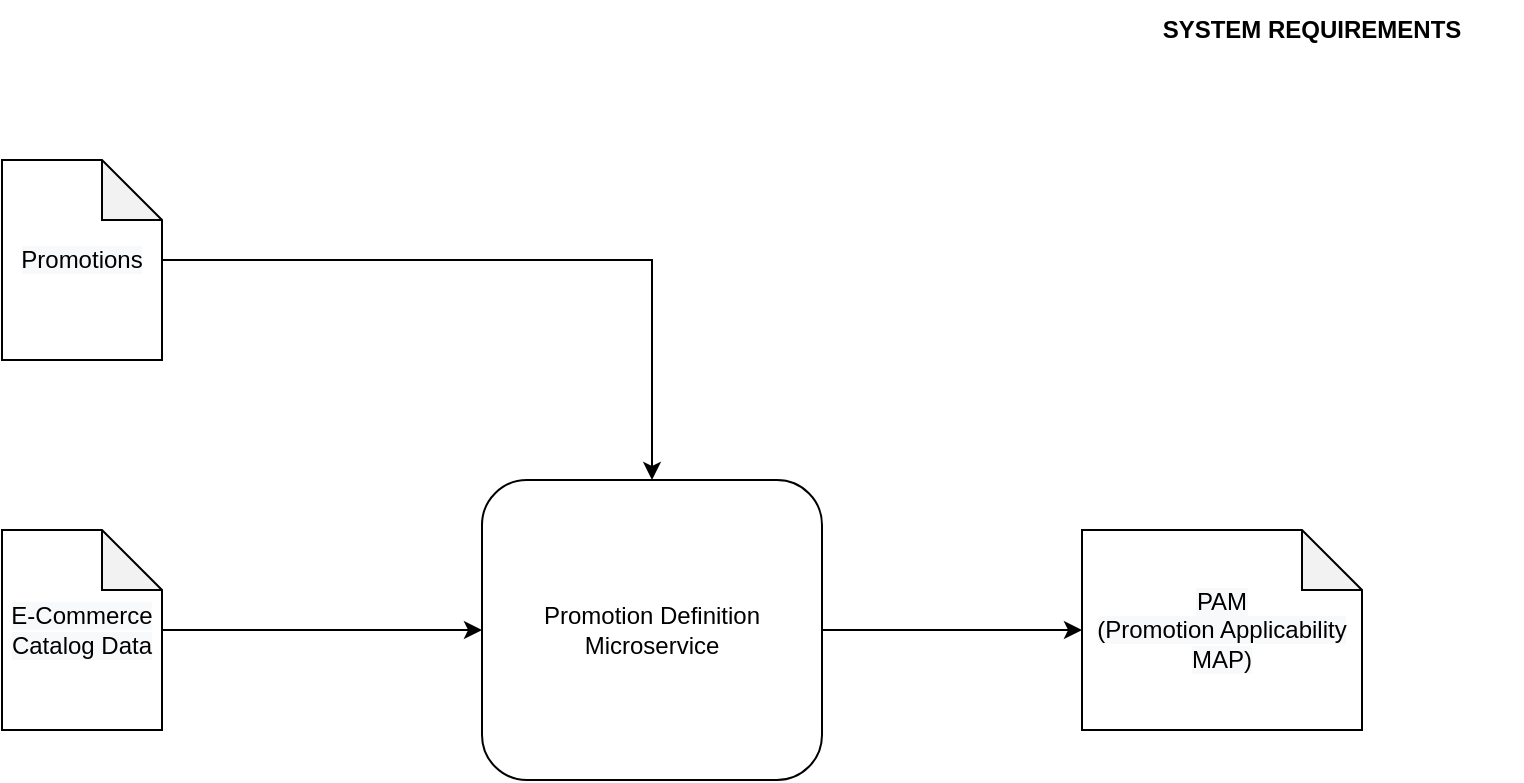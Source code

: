 <mxfile version="13.7.3" type="device" pages="4"><diagram id="Zpag0s_HKcgHc7mQ2Ff8" name="System Requirements"><mxGraphModel dx="1186" dy="770" grid="1" gridSize="10" guides="1" tooltips="1" connect="1" arrows="1" fold="1" page="1" pageScale="1" pageWidth="850" pageHeight="1100" math="0" shadow="0"><root><mxCell id="1zmWm1ssWEdjeFOodPyp-0"/><mxCell id="1zmWm1ssWEdjeFOodPyp-1" parent="1zmWm1ssWEdjeFOodPyp-0"/><mxCell id="zmmS71Q0zqLSXc9dk6ML-12" style="edgeStyle=orthogonalEdgeStyle;rounded=0;orthogonalLoop=1;jettySize=auto;html=1;" edge="1" parent="1zmWm1ssWEdjeFOodPyp-1" source="zmmS71Q0zqLSXc9dk6ML-0" target="zmmS71Q0zqLSXc9dk6ML-11"><mxGeometry relative="1" as="geometry"/></mxCell><mxCell id="zmmS71Q0zqLSXc9dk6ML-0" value="Promotion Definition Microservice" style="rounded=1;whiteSpace=wrap;html=1;" vertex="1" parent="1zmWm1ssWEdjeFOodPyp-1"><mxGeometry x="330" y="310" width="170" height="150" as="geometry"/></mxCell><mxCell id="zmmS71Q0zqLSXc9dk6ML-8" style="edgeStyle=orthogonalEdgeStyle;rounded=0;orthogonalLoop=1;jettySize=auto;html=1;entryX=0;entryY=0.5;entryDx=0;entryDy=0;" edge="1" parent="1zmWm1ssWEdjeFOodPyp-1" source="zmmS71Q0zqLSXc9dk6ML-7" target="zmmS71Q0zqLSXc9dk6ML-0"><mxGeometry relative="1" as="geometry"/></mxCell><mxCell id="zmmS71Q0zqLSXc9dk6ML-7" value="&lt;meta charset=&quot;utf-8&quot;&gt;&lt;span style=&quot;color: rgb(0, 0, 0); font-family: helvetica; font-size: 12px; font-style: normal; font-weight: 400; letter-spacing: normal; text-align: center; text-indent: 0px; text-transform: none; word-spacing: 0px; background-color: rgb(248, 249, 250); display: inline; float: none;&quot;&gt;E-Commerce Catalog Data&lt;/span&gt;" style="shape=note;whiteSpace=wrap;html=1;backgroundOutline=1;darkOpacity=0.05;align=center;" vertex="1" parent="1zmWm1ssWEdjeFOodPyp-1"><mxGeometry x="90" y="335" width="80" height="100" as="geometry"/></mxCell><mxCell id="zmmS71Q0zqLSXc9dk6ML-10" style="edgeStyle=orthogonalEdgeStyle;rounded=0;orthogonalLoop=1;jettySize=auto;html=1;" edge="1" parent="1zmWm1ssWEdjeFOodPyp-1" source="zmmS71Q0zqLSXc9dk6ML-9" target="zmmS71Q0zqLSXc9dk6ML-0"><mxGeometry relative="1" as="geometry"/></mxCell><mxCell id="zmmS71Q0zqLSXc9dk6ML-9" value="&lt;span style=&quot;color: rgb(0 , 0 , 0) ; font-family: &amp;#34;helvetica&amp;#34; ; font-size: 12px ; font-style: normal ; font-weight: 400 ; letter-spacing: normal ; text-align: center ; text-indent: 0px ; text-transform: none ; word-spacing: 0px ; background-color: rgb(248 , 249 , 250) ; display: inline ; float: none&quot;&gt;Promotions&lt;/span&gt;" style="shape=note;whiteSpace=wrap;html=1;backgroundOutline=1;darkOpacity=0.05;align=center;" vertex="1" parent="1zmWm1ssWEdjeFOodPyp-1"><mxGeometry x="90" y="150" width="80" height="100" as="geometry"/></mxCell><mxCell id="zmmS71Q0zqLSXc9dk6ML-11" value="&lt;span style=&quot;color: rgb(0 , 0 , 0) ; font-family: &amp;#34;helvetica&amp;#34; ; font-size: 12px ; font-style: normal ; font-weight: 400 ; letter-spacing: normal ; text-align: center ; text-indent: 0px ; text-transform: none ; word-spacing: 0px ; background-color: rgb(248 , 249 , 250) ; display: inline ; float: none&quot;&gt;PAM&lt;br&gt;(Promotion Applicability MAP)&lt;br&gt;&lt;/span&gt;" style="shape=note;whiteSpace=wrap;html=1;backgroundOutline=1;darkOpacity=0.05;align=center;" vertex="1" parent="1zmWm1ssWEdjeFOodPyp-1"><mxGeometry x="630" y="335" width="140" height="100" as="geometry"/></mxCell><mxCell id="xbnkhYoAvBL807cdw3i9-0" value="SYSTEM REQUIREMENTS" style="text;html=1;strokeColor=none;fillColor=none;align=center;verticalAlign=middle;whiteSpace=wrap;rounded=0;fontStyle=1" vertex="1" parent="1zmWm1ssWEdjeFOodPyp-1"><mxGeometry x="640" y="70" width="210" height="30" as="geometry"/></mxCell></root></mxGraphModel></diagram><diagram id="KKYjf8j0FIZWsQQJv1xd" name="System Context View"><mxGraphModel dx="1186" dy="770" grid="1" gridSize="10" guides="1" tooltips="1" connect="1" arrows="1" fold="1" page="1" pageScale="1" pageWidth="850" pageHeight="1100" math="0" shadow="0"><root><mxCell id="0"/><mxCell id="1" parent="0"/><mxCell id="bUJmGpyCl6FJWYKitiic-9" style="edgeStyle=orthogonalEdgeStyle;rounded=0;orthogonalLoop=1;jettySize=auto;html=1;entryX=1;entryY=0.5;entryDx=0;entryDy=0;" edge="1" parent="1" source="bUJmGpyCl6FJWYKitiic-1" target="bUJmGpyCl6FJWYKitiic-8"><mxGeometry relative="1" as="geometry"/></mxCell><mxCell id="bUJmGpyCl6FJWYKitiic-1" value="Promotion Definition Microservice" style="rounded=1;whiteSpace=wrap;html=1;" vertex="1" parent="1"><mxGeometry x="330" y="310" width="170" height="150" as="geometry"/></mxCell><mxCell id="bUJmGpyCl6FJWYKitiic-3" style="edgeStyle=orthogonalEdgeStyle;rounded=0;orthogonalLoop=1;jettySize=auto;html=1;" edge="1" parent="1" source="bUJmGpyCl6FJWYKitiic-2" target="bUJmGpyCl6FJWYKitiic-1"><mxGeometry relative="1" as="geometry"/></mxCell><mxCell id="bUJmGpyCl6FJWYKitiic-2" value="Business User" style="html=1;verticalLabelPosition=bottom;align=center;labelBackgroundColor=#ffffff;verticalAlign=top;strokeWidth=2;strokeColor=#0080F0;fillColor=#ffffff;shadow=0;dashed=0;shape=mxgraph.ios7.icons.user;" vertex="1" parent="1"><mxGeometry x="130" y="170" width="30" height="30" as="geometry"/></mxCell><mxCell id="bUJmGpyCl6FJWYKitiic-4" value="creates/modifies promotions" style="text;html=1;strokeColor=none;fillColor=none;align=center;verticalAlign=middle;whiteSpace=wrap;rounded=0;" vertex="1" parent="1"><mxGeometry x="180" y="160" width="170" height="20" as="geometry"/></mxCell><mxCell id="bUJmGpyCl6FJWYKitiic-8" value="Code Catalog Service" style="rounded=1;whiteSpace=wrap;html=1;align=center;" vertex="1" parent="1"><mxGeometry x="10" y="355" width="140" height="60" as="geometry"/></mxCell><mxCell id="bUJmGpyCl6FJWYKitiic-10" value="get e-commerce data" style="text;html=1;align=center;verticalAlign=middle;resizable=0;points=[];autosize=1;" vertex="1" parent="1"><mxGeometry x="180" y="360" width="130" height="20" as="geometry"/></mxCell><mxCell id="bUJmGpyCl6FJWYKitiic-21" style="edgeStyle=orthogonalEdgeStyle;rounded=0;orthogonalLoop=1;jettySize=auto;html=1;entryX=1;entryY=0.25;entryDx=0;entryDy=0;" edge="1" parent="1" source="bUJmGpyCl6FJWYKitiic-11" target="bUJmGpyCl6FJWYKitiic-1"><mxGeometry relative="1" as="geometry"/></mxCell><mxCell id="bUJmGpyCl6FJWYKitiic-11" value="In-Store Promotion Engine (POS)" style="rounded=1;whiteSpace=wrap;html=1;align=center;" vertex="1" parent="1"><mxGeometry x="700" y="290" width="140" height="75" as="geometry"/></mxCell><mxCell id="bUJmGpyCl6FJWYKitiic-16" value="get PAM as files" style="text;html=1;align=center;verticalAlign=middle;resizable=0;points=[];autosize=1;" vertex="1" parent="1"><mxGeometry x="600" y="302" width="100" height="20" as="geometry"/></mxCell><mxCell id="bUJmGpyCl6FJWYKitiic-17" value="get PAM using HTTP" style="text;html=1;align=center;verticalAlign=middle;resizable=0;points=[];autosize=1;" vertex="1" parent="1"><mxGeometry x="570" y="442" width="130" height="20" as="geometry"/></mxCell><mxCell id="bUJmGpyCl6FJWYKitiic-23" style="edgeStyle=orthogonalEdgeStyle;rounded=0;orthogonalLoop=1;jettySize=auto;html=1;entryX=1;entryY=0.75;entryDx=0;entryDy=0;" edge="1" parent="1" source="bUJmGpyCl6FJWYKitiic-22" target="bUJmGpyCl6FJWYKitiic-1"><mxGeometry relative="1" as="geometry"/></mxCell><mxCell id="bUJmGpyCl6FJWYKitiic-22" value="E-Commerce Promotion Engine" style="rounded=1;whiteSpace=wrap;html=1;align=center;" vertex="1" parent="1"><mxGeometry x="700" y="400" width="140" height="75" as="geometry"/></mxCell><mxCell id="bUJmGpyCl6FJWYKitiic-24" value="SYSTEM CONTEXT VIEW" style="text;html=1;strokeColor=none;fillColor=none;align=center;verticalAlign=middle;whiteSpace=wrap;rounded=0;fontStyle=1" vertex="1" parent="1"><mxGeometry x="640" y="70" width="210" height="30" as="geometry"/></mxCell></root></mxGraphModel></diagram><diagram id="rbJYjtm9TBNYpmV8c1C5" name="System Container View"><mxGraphModel dx="2245" dy="906" grid="1" gridSize="10" guides="1" tooltips="1" connect="1" arrows="1" fold="1" page="1" pageScale="1" pageWidth="850" pageHeight="1100" math="0" shadow="0"><root><mxCell id="1LGyEJAnOOZ0JaDAiIai-0"/><mxCell id="1LGyEJAnOOZ0JaDAiIai-1" parent="1LGyEJAnOOZ0JaDAiIai-0"/><mxCell id="U9OLG_Hteceqw4Q2qJX0-29" value="" style="rounded=0;whiteSpace=wrap;html=1;align=center;dashed=1;fillColor=none;" vertex="1" parent="1LGyEJAnOOZ0JaDAiIai-1"><mxGeometry x="40" y="210" width="620" height="650" as="geometry"/></mxCell><mxCell id="im99uKLSqvzT0DDzLVM--13" value="SYSTEM CONTAINER VIEW" style="text;html=1;strokeColor=none;fillColor=none;align=center;verticalAlign=middle;whiteSpace=wrap;rounded=0;fontStyle=1" vertex="1" parent="1LGyEJAnOOZ0JaDAiIai-1"><mxGeometry x="640" y="70" width="210" height="30" as="geometry"/></mxCell><mxCell id="im99uKLSqvzT0DDzLVM--16" style="edgeStyle=orthogonalEdgeStyle;rounded=0;orthogonalLoop=1;jettySize=auto;html=1;" edge="1" parent="1LGyEJAnOOZ0JaDAiIai-1" source="im99uKLSqvzT0DDzLVM--14" target="im99uKLSqvzT0DDzLVM--15"><mxGeometry relative="1" as="geometry"/></mxCell><mxCell id="U9OLG_Hteceqw4Q2qJX0-17" style="edgeStyle=orthogonalEdgeStyle;rounded=0;orthogonalLoop=1;jettySize=auto;html=1;dashed=1;endArrow=none;endFill=0;" edge="1" parent="1LGyEJAnOOZ0JaDAiIai-1" source="im99uKLSqvzT0DDzLVM--14" target="U9OLG_Hteceqw4Q2qJX0-15"><mxGeometry relative="1" as="geometry"/></mxCell><mxCell id="im99uKLSqvzT0DDzLVM--14" value="Promotions UI module" style="rounded=1;whiteSpace=wrap;html=1;" vertex="1" parent="1LGyEJAnOOZ0JaDAiIai-1"><mxGeometry x="290" y="250" width="135" height="50" as="geometry"/></mxCell><mxCell id="im99uKLSqvzT0DDzLVM--25" style="edgeStyle=orthogonalEdgeStyle;rounded=0;orthogonalLoop=1;jettySize=auto;html=1;entryX=0.5;entryY=0;entryDx=0;entryDy=0;entryPerimeter=0;exitX=0.75;exitY=1;exitDx=0;exitDy=0;" edge="1" parent="1LGyEJAnOOZ0JaDAiIai-1" source="im99uKLSqvzT0DDzLVM--15" target="im99uKLSqvzT0DDzLVM--24"><mxGeometry relative="1" as="geometry"/></mxCell><mxCell id="U9OLG_Hteceqw4Q2qJX0-8" style="edgeStyle=orthogonalEdgeStyle;rounded=0;orthogonalLoop=1;jettySize=auto;html=1;entryX=0.5;entryY=0;entryDx=0;entryDy=0;" edge="1" parent="1LGyEJAnOOZ0JaDAiIai-1" source="im99uKLSqvzT0DDzLVM--15" target="U9OLG_Hteceqw4Q2qJX0-3"><mxGeometry relative="1" as="geometry"><Array as="points"><mxPoint x="358" y="580"/><mxPoint x="274" y="580"/></Array></mxGeometry></mxCell><mxCell id="U9OLG_Hteceqw4Q2qJX0-9" style="edgeStyle=orthogonalEdgeStyle;rounded=0;orthogonalLoop=1;jettySize=auto;html=1;entryX=0.5;entryY=0;entryDx=0;entryDy=0;entryPerimeter=0;" edge="1" parent="1LGyEJAnOOZ0JaDAiIai-1" source="im99uKLSqvzT0DDzLVM--15" target="U9OLG_Hteceqw4Q2qJX0-5"><mxGeometry relative="1" as="geometry"><Array as="points"><mxPoint x="358" y="580"/><mxPoint x="358" y="644"/></Array></mxGeometry></mxCell><mxCell id="U9OLG_Hteceqw4Q2qJX0-11" style="edgeStyle=orthogonalEdgeStyle;rounded=0;orthogonalLoop=1;jettySize=auto;html=1;entryX=0.5;entryY=0.16;entryDx=0;entryDy=0;entryPerimeter=0;" edge="1" parent="1LGyEJAnOOZ0JaDAiIai-1" source="im99uKLSqvzT0DDzLVM--15" target="U9OLG_Hteceqw4Q2qJX0-4"><mxGeometry relative="1" as="geometry"><Array as="points"><mxPoint x="358" y="580"/><mxPoint x="443" y="580"/></Array></mxGeometry></mxCell><mxCell id="U9OLG_Hteceqw4Q2qJX0-14" style="edgeStyle=orthogonalEdgeStyle;rounded=0;orthogonalLoop=1;jettySize=auto;html=1;entryX=0.175;entryY=0.5;entryDx=0;entryDy=0;entryPerimeter=0;" edge="1" parent="1LGyEJAnOOZ0JaDAiIai-1" source="im99uKLSqvzT0DDzLVM--15" target="U9OLG_Hteceqw4Q2qJX0-13"><mxGeometry relative="1" as="geometry"/></mxCell><mxCell id="U9OLG_Hteceqw4Q2qJX0-22" style="edgeStyle=orthogonalEdgeStyle;rounded=0;orthogonalLoop=1;jettySize=auto;html=1;endArrow=classic;endFill=1;exitX=0.5;exitY=1;exitDx=0;exitDy=0;" edge="1" parent="1LGyEJAnOOZ0JaDAiIai-1" source="im99uKLSqvzT0DDzLVM--15" target="U9OLG_Hteceqw4Q2qJX0-21"><mxGeometry relative="1" as="geometry"><Array as="points"><mxPoint x="358" y="580"/><mxPoint x="183" y="580"/></Array></mxGeometry></mxCell><mxCell id="im99uKLSqvzT0DDzLVM--15" value="Promo Definitions Microservice (APIs)" style="rounded=1;whiteSpace=wrap;html=1;" vertex="1" parent="1LGyEJAnOOZ0JaDAiIai-1"><mxGeometry x="290" y="420" width="135" height="50" as="geometry"/></mxCell><mxCell id="im99uKLSqvzT0DDzLVM--22" style="edgeStyle=orthogonalEdgeStyle;rounded=0;orthogonalLoop=1;jettySize=auto;html=1;entryX=0.024;entryY=0.5;entryDx=0;entryDy=0;entryPerimeter=0;exitX=0.825;exitY=0.5;exitDx=0;exitDy=0;exitPerimeter=0;" edge="1" parent="1LGyEJAnOOZ0JaDAiIai-1" source="im99uKLSqvzT0DDzLVM--18" target="im99uKLSqvzT0DDzLVM--19"><mxGeometry relative="1" as="geometry"/></mxCell><mxCell id="im99uKLSqvzT0DDzLVM--18" value="&lt;font color=&quot;#000000&quot;&gt;&lt;span style=&quot;font-size: 12px ; font-weight: 400&quot;&gt;Dataflow&lt;/span&gt;&lt;/font&gt;" style="html=1;fillColor=#5184F3;strokeColor=none;verticalAlign=top;labelPosition=center;verticalLabelPosition=bottom;align=center;spacingTop=-6;fontSize=11;fontStyle=1;fontColor=#999999;shape=mxgraph.gcp2.hexIcon;prIcon=cloud_dataflow" vertex="1" parent="1LGyEJAnOOZ0JaDAiIai-1"><mxGeometry x="50" y="415.75" width="66" height="58.5" as="geometry"/></mxCell><mxCell id="im99uKLSqvzT0DDzLVM--23" style="edgeStyle=orthogonalEdgeStyle;rounded=0;orthogonalLoop=1;jettySize=auto;html=1;entryX=0;entryY=0.5;entryDx=0;entryDy=0;" edge="1" parent="1LGyEJAnOOZ0JaDAiIai-1" source="im99uKLSqvzT0DDzLVM--19" target="im99uKLSqvzT0DDzLVM--15"><mxGeometry relative="1" as="geometry"/></mxCell><mxCell id="im99uKLSqvzT0DDzLVM--19" value="Pubsub" style="shape=mxgraph.gcp.big_data.cloud_pubsub;html=1;fillColor=#4387FD;gradientColor=#4683EA;strokeColor=none;verticalLabelPosition=bottom;verticalAlign=top;align=center;" vertex="1" parent="1LGyEJAnOOZ0JaDAiIai-1"><mxGeometry x="180" y="427" width="41" height="36" as="geometry"/></mxCell><mxCell id="U9OLG_Hteceqw4Q2qJX0-2" style="edgeStyle=orthogonalEdgeStyle;rounded=0;orthogonalLoop=1;jettySize=auto;html=1;entryX=0;entryY=0.5;entryDx=0;entryDy=0;" edge="1" parent="1LGyEJAnOOZ0JaDAiIai-1" source="im99uKLSqvzT0DDzLVM--24" target="U9OLG_Hteceqw4Q2qJX0-1"><mxGeometry relative="1" as="geometry"/></mxCell><mxCell id="im99uKLSqvzT0DDzLVM--24" value="Pubsub" style="shape=mxgraph.gcp.big_data.cloud_pubsub;html=1;fillColor=#4387FD;gradientColor=#4683EA;strokeColor=none;verticalLabelPosition=bottom;verticalAlign=top;align=center;" vertex="1" parent="1LGyEJAnOOZ0JaDAiIai-1"><mxGeometry x="490" y="520.5" width="41" height="36" as="geometry"/></mxCell><mxCell id="U9OLG_Hteceqw4Q2qJX0-0" value="In-Store Promotion Engine (POS)" style="rounded=1;whiteSpace=wrap;html=1;align=center;" vertex="1" parent="1LGyEJAnOOZ0JaDAiIai-1"><mxGeometry x="765" y="772.5" width="140" height="75" as="geometry"/></mxCell><mxCell id="U9OLG_Hteceqw4Q2qJX0-23" style="edgeStyle=orthogonalEdgeStyle;rounded=0;orthogonalLoop=1;jettySize=auto;html=1;entryX=0.825;entryY=0.5;entryDx=0;entryDy=0;entryPerimeter=0;endArrow=classic;endFill=1;exitX=0.5;exitY=1;exitDx=0;exitDy=0;" edge="1" parent="1LGyEJAnOOZ0JaDAiIai-1" source="U9OLG_Hteceqw4Q2qJX0-1" target="U9OLG_Hteceqw4Q2qJX0-4"><mxGeometry relative="1" as="geometry"><Array as="points"><mxPoint x="835" y="669"/></Array></mxGeometry></mxCell><mxCell id="U9OLG_Hteceqw4Q2qJX0-1" value="E-Commerce Promotion Engine" style="rounded=1;whiteSpace=wrap;html=1;align=center;" vertex="1" parent="1LGyEJAnOOZ0JaDAiIai-1"><mxGeometry x="765" y="501" width="140" height="75" as="geometry"/></mxCell><mxCell id="U9OLG_Hteceqw4Q2qJX0-3" value="&lt;span style=&quot;background-color: rgb(248 , 249 , 250)&quot;&gt;Neo4j&lt;/span&gt;" style="shape=image;html=1;verticalAlign=top;verticalLabelPosition=bottom;labelBackgroundColor=#ffffff;imageAspect=0;aspect=fixed;image=https://cdn4.iconfinder.com/data/icons/logos-brands-5/24/neo4j-128.png" vertex="1" parent="1LGyEJAnOOZ0JaDAiIai-1"><mxGeometry x="250" y="645.25" width="48" height="48" as="geometry"/></mxCell><mxCell id="U9OLG_Hteceqw4Q2qJX0-4" value="&lt;font color=&quot;#000000&quot;&gt;&lt;span style=&quot;font-size: 12px ; font-weight: 400&quot;&gt;Redis&lt;/span&gt;&lt;/font&gt;" style="html=1;fillColor=#5184F3;strokeColor=none;verticalAlign=top;labelPosition=center;verticalLabelPosition=bottom;align=center;spacingTop=-6;fontSize=11;fontStyle=1;fontColor=#999999;shape=mxgraph.gcp2.hexIcon;prIcon=cloud_memorystore;labelBackgroundColor=none;" vertex="1" parent="1LGyEJAnOOZ0JaDAiIai-1"><mxGeometry x="410" y="640" width="66" height="58.5" as="geometry"/></mxCell><mxCell id="U9OLG_Hteceqw4Q2qJX0-5" value="PostgreSQL" style="verticalLabelPosition=bottom;html=1;verticalAlign=top;align=center;strokeColor=none;fillColor=#00BEF2;shape=mxgraph.azure.sql_database;" vertex="1" parent="1LGyEJAnOOZ0JaDAiIai-1"><mxGeometry x="338.75" y="645.25" width="37.5" height="50" as="geometry"/></mxCell><mxCell id="U9OLG_Hteceqw4Q2qJX0-13" value="&lt;font color=&quot;#000000&quot;&gt;&lt;span style=&quot;font-size: 12px ; font-weight: 400&quot;&gt;Datastore&lt;/span&gt;&lt;/font&gt;" style="html=1;fillColor=#5184F3;strokeColor=none;verticalAlign=top;labelPosition=center;verticalLabelPosition=bottom;align=center;spacingTop=-6;fontSize=11;fontStyle=1;fontColor=#999999;shape=mxgraph.gcp2.hexIcon;prIcon=cloud_memorystore" vertex="1" parent="1LGyEJAnOOZ0JaDAiIai-1"><mxGeometry x="574" y="415.75" width="66" height="58.5" as="geometry"/></mxCell><mxCell id="U9OLG_Hteceqw4Q2qJX0-18" style="edgeStyle=orthogonalEdgeStyle;rounded=0;orthogonalLoop=1;jettySize=auto;html=1;entryX=1;entryY=0.25;entryDx=0;entryDy=0;dashed=1;endArrow=none;endFill=0;" edge="1" parent="1LGyEJAnOOZ0JaDAiIai-1" source="U9OLG_Hteceqw4Q2qJX0-15" target="im99uKLSqvzT0DDzLVM--15"><mxGeometry relative="1" as="geometry"/></mxCell><mxCell id="U9OLG_Hteceqw4Q2qJX0-15" value="" style="shape=mxgraph.gcp.management_tools.stackdriver;html=1;fillColor=#4387FD;gradientColor=#4683EA;strokeColor=none;verticalLabelPosition=bottom;verticalAlign=top;align=center;" vertex="1" parent="1LGyEJAnOOZ0JaDAiIai-1"><mxGeometry x="490" y="320" width="43.38" height="38" as="geometry"/></mxCell><mxCell id="U9OLG_Hteceqw4Q2qJX0-16" value="Stackdriver" style="text;html=1;resizable=0;points=[];autosize=1;align=left;verticalAlign=top;spacingTop=-4;" vertex="1" parent="1LGyEJAnOOZ0JaDAiIai-1"><mxGeometry x="480" y="358" width="80" height="20" as="geometry"/></mxCell><mxCell id="U9OLG_Hteceqw4Q2qJX0-19" value="logging" style="text;html=1;align=center;verticalAlign=middle;resizable=0;points=[];autosize=1;" vertex="1" parent="1LGyEJAnOOZ0JaDAiIai-1"><mxGeometry x="450" y="250" width="50" height="20" as="geometry"/></mxCell><mxCell id="U9OLG_Hteceqw4Q2qJX0-20" value="logging" style="text;html=1;align=center;verticalAlign=middle;resizable=0;points=[];autosize=1;" vertex="1" parent="1LGyEJAnOOZ0JaDAiIai-1"><mxGeometry x="410" y="370" width="50" height="20" as="geometry"/></mxCell><mxCell id="U9OLG_Hteceqw4Q2qJX0-26" style="edgeStyle=orthogonalEdgeStyle;rounded=0;orthogonalLoop=1;jettySize=auto;html=1;endArrow=classic;endFill=1;exitX=0;exitY=0.5;exitDx=0;exitDy=0;" edge="1" parent="1LGyEJAnOOZ0JaDAiIai-1" source="U9OLG_Hteceqw4Q2qJX0-0" target="U9OLG_Hteceqw4Q2qJX0-21"><mxGeometry relative="1" as="geometry"><mxPoint x="376.25" y="810" as="sourcePoint"/><Array as="points"><mxPoint x="183" y="810"/></Array></mxGeometry></mxCell><mxCell id="U9OLG_Hteceqw4Q2qJX0-21" value="GCP Storage" style="shape=mxgraph.gcp.storage_databases.cloud_storage;html=1;fillColor=#4387FD;gradientColor=#4683EA;strokeColor=none;verticalLabelPosition=bottom;verticalAlign=top;align=center;" vertex="1" parent="1LGyEJAnOOZ0JaDAiIai-1"><mxGeometry x="160.0" y="649.25" width="45.66" height="40" as="geometry"/></mxCell><mxCell id="U9OLG_Hteceqw4Q2qJX0-24" value="PAM (using HTTP)" style="text;html=1;align=center;verticalAlign=middle;resizable=0;points=[];autosize=1;" vertex="1" parent="1LGyEJAnOOZ0JaDAiIai-1"><mxGeometry x="720" y="649.25" width="120" height="20" as="geometry"/></mxCell><mxCell id="U9OLG_Hteceqw4Q2qJX0-28" value="JSON PAM (files)" style="text;html=1;align=center;verticalAlign=middle;resizable=0;points=[];autosize=1;" vertex="1" parent="1LGyEJAnOOZ0JaDAiIai-1"><mxGeometry x="660" y="790" width="110" height="20" as="geometry"/></mxCell><mxCell id="U9OLG_Hteceqw4Q2qJX0-31" value="Promotion Definition Service" style="text;html=1;strokeColor=none;fillColor=none;align=center;verticalAlign=middle;whiteSpace=wrap;rounded=0;dashed=1;" vertex="1" parent="1LGyEJAnOOZ0JaDAiIai-1"><mxGeometry x="500" y="190" width="160" height="20" as="geometry"/></mxCell><mxCell id="DSVN9EQf3zHTK70FJ4BO-2" style="edgeStyle=orthogonalEdgeStyle;rounded=0;orthogonalLoop=1;jettySize=auto;html=1;endArrow=classic;endFill=1;" edge="1" parent="1LGyEJAnOOZ0JaDAiIai-1" source="DSVN9EQf3zHTK70FJ4BO-0" target="im99uKLSqvzT0DDzLVM--14"><mxGeometry relative="1" as="geometry"/></mxCell><mxCell id="DSVN9EQf3zHTK70FJ4BO-0" value="Business User" style="html=1;verticalLabelPosition=bottom;align=center;labelBackgroundColor=#ffffff;verticalAlign=top;strokeWidth=2;strokeColor=#0080F0;fillColor=#ffffff;shadow=0;dashed=0;shape=mxgraph.ios7.icons.user;" vertex="1" parent="1LGyEJAnOOZ0JaDAiIai-1"><mxGeometry x="116" y="110" width="30" height="30" as="geometry"/></mxCell><mxCell id="DSVN9EQf3zHTK70FJ4BO-3" style="edgeStyle=orthogonalEdgeStyle;rounded=0;orthogonalLoop=1;jettySize=auto;html=1;entryX=0.175;entryY=0.5;entryDx=0;entryDy=0;entryPerimeter=0;endArrow=classic;endFill=1;" edge="1" parent="1LGyEJAnOOZ0JaDAiIai-1" source="DSVN9EQf3zHTK70FJ4BO-1" target="im99uKLSqvzT0DDzLVM--18"><mxGeometry relative="1" as="geometry"/></mxCell><mxCell id="DSVN9EQf3zHTK70FJ4BO-1" value="Code Catalog Service" style="rounded=1;whiteSpace=wrap;html=1;align=center;" vertex="1" parent="1LGyEJAnOOZ0JaDAiIai-1"><mxGeometry x="-200" y="415" width="140" height="60" as="geometry"/></mxCell></root></mxGraphModel></diagram><diagram id="PuvBCMaWYR6RUDB_UIQX" name="System Component View - V1"><mxGraphModel dx="2036" dy="1870" grid="1" gridSize="10" guides="1" tooltips="1" connect="1" arrows="1" fold="1" page="1" pageScale="1" pageWidth="850" pageHeight="1100" math="0" shadow="0"><root><mxCell id="zZ54zkMiE90oZhSytaFp-0"/><mxCell id="zZ54zkMiE90oZhSytaFp-1" parent="zZ54zkMiE90oZhSytaFp-0"/><mxCell id="uJLdLbtu0_hs-C6RDYT_-2" value="" style="rounded=0;whiteSpace=wrap;html=1;align=center;dashed=1;fillColor=none;" vertex="1" parent="zZ54zkMiE90oZhSytaFp-1"><mxGeometry x="620" y="500" width="220" height="100" as="geometry"/></mxCell><mxCell id="zZ54zkMiE90oZhSytaFp-3" value="SYSTEM COMPONENT VIEW - V1&lt;br&gt;MICROKERNEL ARCHITECTURE" style="text;html=1;strokeColor=none;fillColor=none;align=center;verticalAlign=middle;whiteSpace=wrap;rounded=0;fontStyle=1" vertex="1" parent="zZ54zkMiE90oZhSytaFp-1"><mxGeometry x="640" y="-20" width="210" height="30" as="geometry"/></mxCell><mxCell id="dE2l-14iWiIhb2FEIY8I-0" value="Promo Definitions Microservice (APIs)" style="rounded=1;whiteSpace=wrap;html=1;" vertex="1" parent="zZ54zkMiE90oZhSytaFp-1"><mxGeometry x="330" y="260" width="240" height="290" as="geometry"/></mxCell><mxCell id="dE2l-14iWiIhb2FEIY8I-1" value="API&lt;br&gt;Component" style="rounded=1;whiteSpace=wrap;html=1;align=center;" vertex="1" parent="zZ54zkMiE90oZhSytaFp-1"><mxGeometry x="130" y="430" width="120" height="60" as="geometry"/></mxCell><mxCell id="dE2l-14iWiIhb2FEIY8I-2" value="" style="shape=flexArrow;endArrow=classic;startArrow=classic;html=1;exitX=1;exitY=0.5;exitDx=0;exitDy=0;entryX=0;entryY=0.69;entryDx=0;entryDy=0;entryPerimeter=0;" edge="1" parent="zZ54zkMiE90oZhSytaFp-1" source="dE2l-14iWiIhb2FEIY8I-1" target="dE2l-14iWiIhb2FEIY8I-0"><mxGeometry width="50" height="50" relative="1" as="geometry"><mxPoint x="340" y="470" as="sourcePoint"/><mxPoint x="390" y="420" as="targetPoint"/></mxGeometry></mxCell><mxCell id="dE2l-14iWiIhb2FEIY8I-3" value="Catalog Delta Ingestion Component" style="rounded=1;whiteSpace=wrap;html=1;align=center;" vertex="1" parent="zZ54zkMiE90oZhSytaFp-1"><mxGeometry x="130" y="310" width="120" height="60" as="geometry"/></mxCell><mxCell id="dE2l-14iWiIhb2FEIY8I-4" value="" style="shape=flexArrow;endArrow=classic;startArrow=classic;html=1;exitX=1;exitY=0.5;exitDx=0;exitDy=0;entryX=0;entryY=0.69;entryDx=0;entryDy=0;entryPerimeter=0;" edge="1" parent="zZ54zkMiE90oZhSytaFp-1" source="dE2l-14iWiIhb2FEIY8I-3"><mxGeometry width="50" height="50" relative="1" as="geometry"><mxPoint x="340" y="350" as="sourcePoint"/><mxPoint x="330" y="340.1" as="targetPoint"/></mxGeometry></mxCell><mxCell id="dE2l-14iWiIhb2FEIY8I-5" value="Promotion Processing Component" style="rounded=1;whiteSpace=wrap;html=1;align=center;" vertex="1" parent="zZ54zkMiE90oZhSytaFp-1"><mxGeometry x="660" y="375" width="140" height="60" as="geometry"/></mxCell><mxCell id="dE2l-14iWiIhb2FEIY8I-8" value="" style="shape=flexArrow;endArrow=classic;startArrow=classic;html=1;entryX=0;entryY=0.5;entryDx=0;entryDy=0;exitX=1;exitY=0.5;exitDx=0;exitDy=0;" edge="1" parent="zZ54zkMiE90oZhSytaFp-1" source="dE2l-14iWiIhb2FEIY8I-0" target="dE2l-14iWiIhb2FEIY8I-5"><mxGeometry width="50" height="50" relative="1" as="geometry"><mxPoint x="340" y="470" as="sourcePoint"/><mxPoint x="390" y="420" as="targetPoint"/></mxGeometry></mxCell><mxCell id="uJLdLbtu0_hs-C6RDYT_-6" style="edgeStyle=orthogonalEdgeStyle;rounded=0;orthogonalLoop=1;jettySize=auto;html=1;entryX=0.5;entryY=1;entryDx=0;entryDy=0;endArrow=classic;endFill=1;" edge="1" parent="zZ54zkMiE90oZhSytaFp-1" source="OkSVuyIeqw8t-lNvEA54-0" target="uJLdLbtu0_hs-C6RDYT_-2"><mxGeometry relative="1" as="geometry"/></mxCell><mxCell id="OkSVuyIeqw8t-lNvEA54-0" value="In-Store Promotion Engine (POS)" style="rounded=1;whiteSpace=wrap;html=1;align=center;" vertex="1" parent="zZ54zkMiE90oZhSytaFp-1"><mxGeometry x="970" y="650" width="140" height="75" as="geometry"/></mxCell><mxCell id="uJLdLbtu0_hs-C6RDYT_-5" style="edgeStyle=orthogonalEdgeStyle;rounded=0;orthogonalLoop=1;jettySize=auto;html=1;entryX=1;entryY=0.5;entryDx=0;entryDy=0;endArrow=classic;endFill=1;" edge="1" parent="zZ54zkMiE90oZhSytaFp-1" source="OkSVuyIeqw8t-lNvEA54-1" target="uJLdLbtu0_hs-C6RDYT_-2"><mxGeometry relative="1" as="geometry"/></mxCell><mxCell id="OkSVuyIeqw8t-lNvEA54-1" value="E-Commerce Promotion Engine" style="rounded=1;whiteSpace=wrap;html=1;align=center;" vertex="1" parent="zZ54zkMiE90oZhSytaFp-1"><mxGeometry x="970" y="516" width="140" height="68" as="geometry"/></mxCell><mxCell id="OkSVuyIeqw8t-lNvEA54-4" style="edgeStyle=orthogonalEdgeStyle;rounded=0;orthogonalLoop=1;jettySize=auto;html=1;endArrow=classic;endFill=1;" edge="1" parent="zZ54zkMiE90oZhSytaFp-1" source="OkSVuyIeqw8t-lNvEA54-2" target="dE2l-14iWiIhb2FEIY8I-0"><mxGeometry relative="1" as="geometry"/></mxCell><mxCell id="OkSVuyIeqw8t-lNvEA54-2" value="Business User" style="html=1;verticalLabelPosition=bottom;align=center;labelBackgroundColor=#ffffff;verticalAlign=top;strokeWidth=2;strokeColor=#0080F0;fillColor=#ffffff;shadow=0;dashed=0;shape=mxgraph.ios7.icons.user;" vertex="1" parent="zZ54zkMiE90oZhSytaFp-1"><mxGeometry x="435" y="120" width="30" height="30" as="geometry"/></mxCell><mxCell id="UyQV729TVquApBLwpuE5-0" value="&lt;span style=&quot;background-color: rgb(248 , 249 , 250)&quot;&gt;Neo4j&lt;/span&gt;" style="shape=image;html=1;verticalAlign=top;verticalLabelPosition=bottom;labelBackgroundColor=#ffffff;imageAspect=0;aspect=fixed;image=https://cdn4.iconfinder.com/data/icons/logos-brands-5/24/neo4j-128.png" vertex="1" parent="zZ54zkMiE90oZhSytaFp-1"><mxGeometry x="-30" y="316" width="48" height="48" as="geometry"/></mxCell><mxCell id="UyQV729TVquApBLwpuE5-1" value="&lt;font color=&quot;#000000&quot;&gt;&lt;span style=&quot;font-size: 12px ; font-weight: 400&quot;&gt;Redis&lt;/span&gt;&lt;/font&gt;" style="html=1;fillColor=#5184F3;strokeColor=none;verticalAlign=top;labelPosition=center;verticalLabelPosition=bottom;align=center;spacingTop=-6;fontSize=11;fontStyle=1;fontColor=#999999;shape=mxgraph.gcp2.hexIcon;prIcon=cloud_memorystore;labelBackgroundColor=none;" vertex="1" parent="zZ54zkMiE90oZhSytaFp-1"><mxGeometry x="770" y="506.5" width="66" height="58.5" as="geometry"/></mxCell><mxCell id="UyQV729TVquApBLwpuE5-2" value="PostgreSQL" style="verticalLabelPosition=bottom;html=1;verticalAlign=top;align=center;strokeColor=none;fillColor=#00BEF2;shape=mxgraph.azure.sql_database;" vertex="1" parent="zZ54zkMiE90oZhSytaFp-1"><mxGeometry x="720" y="515" width="37.5" height="50" as="geometry"/></mxCell><mxCell id="UyQV729TVquApBLwpuE5-3" value="GCP Storage" style="shape=mxgraph.gcp.storage_databases.cloud_storage;html=1;fillColor=#4387FD;gradientColor=#4683EA;strokeColor=none;verticalLabelPosition=bottom;verticalAlign=top;align=center;" vertex="1" parent="zZ54zkMiE90oZhSytaFp-1"><mxGeometry x="640.0" y="520" width="45.66" height="40" as="geometry"/></mxCell><mxCell id="_YONg3FoGfzBuHEHm9c--0" value="&lt;font color=&quot;#000000&quot;&gt;&lt;span style=&quot;font-size: 12px ; font-weight: 400&quot;&gt;Datastore&lt;/span&gt;&lt;/font&gt;" style="html=1;fillColor=#5184F3;strokeColor=none;verticalAlign=top;labelPosition=center;verticalLabelPosition=bottom;align=center;spacingTop=-6;fontSize=11;fontStyle=1;fontColor=#999999;shape=mxgraph.gcp2.hexIcon;prIcon=cloud_memorystore" vertex="1" parent="zZ54zkMiE90oZhSytaFp-1"><mxGeometry x="157" y="570" width="66" height="58.5" as="geometry"/></mxCell><mxCell id="_YONg3FoGfzBuHEHm9c--1" value="" style="endArrow=classic;startArrow=classic;html=1;exitX=0.5;exitY=0.16;exitDx=0;exitDy=0;exitPerimeter=0;entryX=0.5;entryY=1;entryDx=0;entryDy=0;" edge="1" parent="zZ54zkMiE90oZhSytaFp-1" source="_YONg3FoGfzBuHEHm9c--0" target="dE2l-14iWiIhb2FEIY8I-1"><mxGeometry width="50" height="50" relative="1" as="geometry"><mxPoint x="580" y="520" as="sourcePoint"/><mxPoint x="630" y="470" as="targetPoint"/></mxGeometry></mxCell><mxCell id="_YONg3FoGfzBuHEHm9c--2" value="" style="endArrow=classic;startArrow=classic;html=1;exitX=1;exitY=0.5;exitDx=0;exitDy=0;entryX=0;entryY=0.5;entryDx=0;entryDy=0;" edge="1" parent="zZ54zkMiE90oZhSytaFp-1" source="UyQV729TVquApBLwpuE5-0" target="dE2l-14iWiIhb2FEIY8I-3"><mxGeometry width="50" height="50" relative="1" as="geometry"><mxPoint x="450" y="520" as="sourcePoint"/><mxPoint x="500" y="470" as="targetPoint"/></mxGeometry></mxCell><mxCell id="uJLdLbtu0_hs-C6RDYT_-1" style="edgeStyle=orthogonalEdgeStyle;rounded=0;orthogonalLoop=1;jettySize=auto;html=1;endArrow=classic;endFill=1;" edge="1" parent="zZ54zkMiE90oZhSytaFp-1" source="uJLdLbtu0_hs-C6RDYT_-0" target="dE2l-14iWiIhb2FEIY8I-3"><mxGeometry relative="1" as="geometry"/></mxCell><mxCell id="uJLdLbtu0_hs-C6RDYT_-0" value="Code Catalog Service" style="rounded=1;whiteSpace=wrap;html=1;align=center;" vertex="1" parent="zZ54zkMiE90oZhSytaFp-1"><mxGeometry x="-230" y="120" width="140" height="60" as="geometry"/></mxCell><mxCell id="uJLdLbtu0_hs-C6RDYT_-3" value="" style="endArrow=classic;startArrow=classic;html=1;entryX=0.5;entryY=1;entryDx=0;entryDy=0;" edge="1" parent="zZ54zkMiE90oZhSytaFp-1" source="uJLdLbtu0_hs-C6RDYT_-2" target="dE2l-14iWiIhb2FEIY8I-5"><mxGeometry width="50" height="50" relative="1" as="geometry"><mxPoint x="500" y="530" as="sourcePoint"/><mxPoint x="550" y="480" as="targetPoint"/></mxGeometry></mxCell><mxCell id="uJLdLbtu0_hs-C6RDYT_-7" value="" style="rounded=0;whiteSpace=wrap;html=1;dashed=1;fillColor=none;align=center;" vertex="1" parent="zZ54zkMiE90oZhSytaFp-1"><mxGeometry x="-70" y="210" width="970" height="450" as="geometry"/></mxCell><mxCell id="uJLdLbtu0_hs-C6RDYT_-8" value="Promotion Definition Service" style="text;html=1;align=center;verticalAlign=middle;resizable=0;points=[];autosize=1;" vertex="1" parent="zZ54zkMiE90oZhSytaFp-1"><mxGeometry x="730" y="190" width="170" height="20" as="geometry"/></mxCell></root></mxGraphModel></diagram></mxfile>